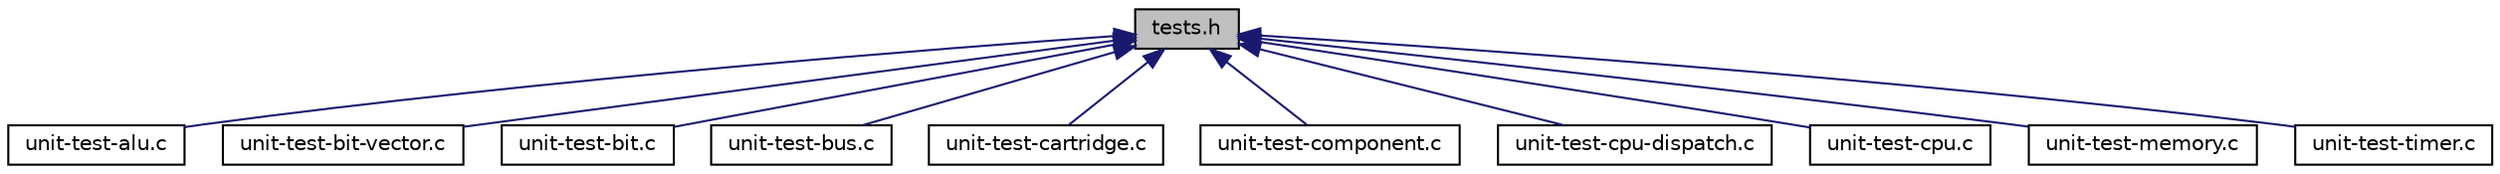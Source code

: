 digraph "tests.h"
{
  edge [fontname="Helvetica",fontsize="10",labelfontname="Helvetica",labelfontsize="10"];
  node [fontname="Helvetica",fontsize="10",shape=record];
  Node6 [label="tests.h",height=0.2,width=0.4,color="black", fillcolor="grey75", style="filled", fontcolor="black"];
  Node6 -> Node7 [dir="back",color="midnightblue",fontsize="10",style="solid",fontname="Helvetica"];
  Node7 [label="unit-test-alu.c",height=0.2,width=0.4,color="black", fillcolor="white", style="filled",URL="$unit-test-alu_8c.html",tooltip="Unit test code for alu and related functions. "];
  Node6 -> Node8 [dir="back",color="midnightblue",fontsize="10",style="solid",fontname="Helvetica"];
  Node8 [label="unit-test-bit-vector.c",height=0.2,width=0.4,color="black", fillcolor="white", style="filled",URL="$unit-test-bit-vector_8c.html",tooltip="Unit test code for bit_vector and related functions. "];
  Node6 -> Node9 [dir="back",color="midnightblue",fontsize="10",style="solid",fontname="Helvetica"];
  Node9 [label="unit-test-bit.c",height=0.2,width=0.4,color="black", fillcolor="white", style="filled",URL="$unit-test-bit_8c.html",tooltip="Unit test code for bit operations and related functions. "];
  Node6 -> Node10 [dir="back",color="midnightblue",fontsize="10",style="solid",fontname="Helvetica"];
  Node10 [label="unit-test-bus.c",height=0.2,width=0.4,color="black", fillcolor="white", style="filled",URL="$unit-test-bus_8c.html",tooltip="Unit test code for bus and related functions. "];
  Node6 -> Node11 [dir="back",color="midnightblue",fontsize="10",style="solid",fontname="Helvetica"];
  Node11 [label="unit-test-cartridge.c",height=0.2,width=0.4,color="black", fillcolor="white", style="filled",URL="$unit-test-cartridge_8c.html",tooltip="Unit test code for cartridge and related functions. "];
  Node6 -> Node12 [dir="back",color="midnightblue",fontsize="10",style="solid",fontname="Helvetica"];
  Node12 [label="unit-test-component.c",height=0.2,width=0.4,color="black", fillcolor="white", style="filled",URL="$unit-test-component_8c.html",tooltip="Unit test code for component and related functions. "];
  Node6 -> Node13 [dir="back",color="midnightblue",fontsize="10",style="solid",fontname="Helvetica"];
  Node13 [label="unit-test-cpu-dispatch.c",height=0.2,width=0.4,color="black", fillcolor="white", style="filled",URL="$unit-test-cpu-dispatch_8c.html",tooltip="Unit test for cpu dispatch function. "];
  Node6 -> Node14 [dir="back",color="midnightblue",fontsize="10",style="solid",fontname="Helvetica"];
  Node14 [label="unit-test-cpu.c",height=0.2,width=0.4,color="black", fillcolor="white", style="filled",URL="$unit-test-cpu_8c.html",tooltip="Unit test for cpu and related functions. "];
  Node6 -> Node15 [dir="back",color="midnightblue",fontsize="10",style="solid",fontname="Helvetica"];
  Node15 [label="unit-test-memory.c",height=0.2,width=0.4,color="black", fillcolor="white", style="filled",URL="$unit-test-memory_8c.html",tooltip="Unit test code for memory and related functions. "];
  Node6 -> Node16 [dir="back",color="midnightblue",fontsize="10",style="solid",fontname="Helvetica"];
  Node16 [label="unit-test-timer.c",height=0.2,width=0.4,color="black", fillcolor="white", style="filled",URL="$unit-test-timer_8c.html",tooltip="Unit test code for timer and related functions. "];
}
